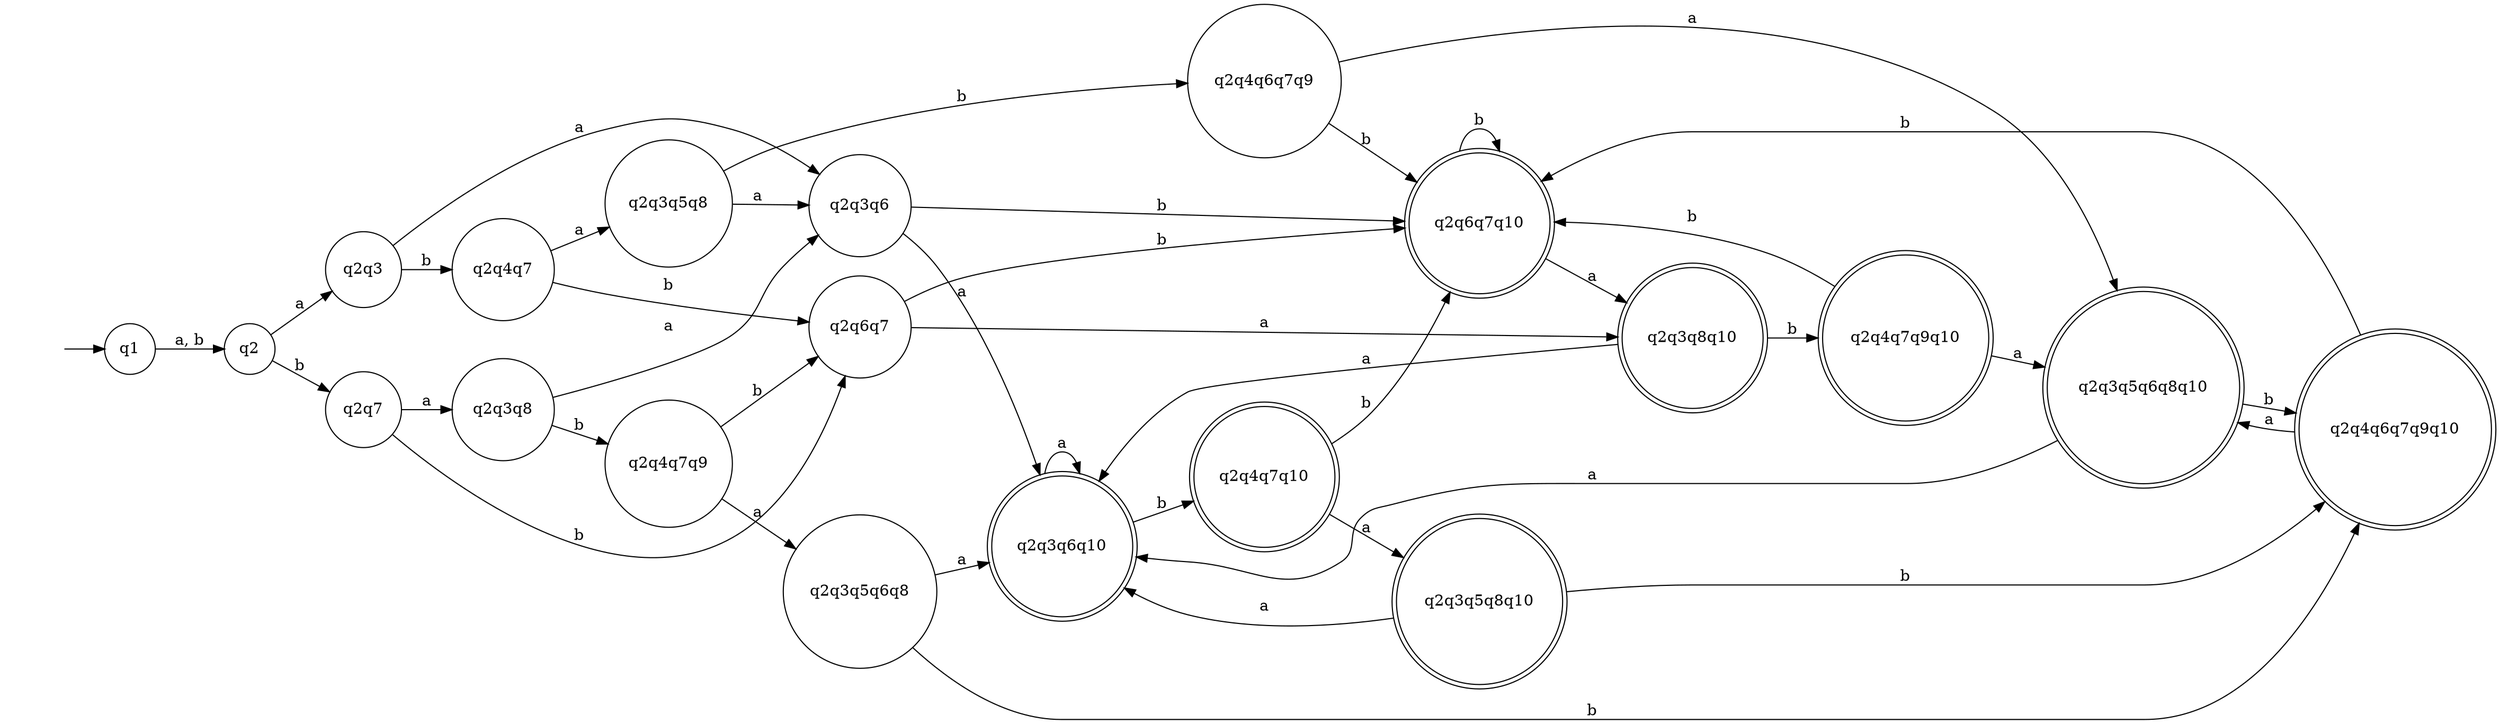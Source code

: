 digraph task3_5_dka {
    rankdir=LR;
    node [shape = doublecircle]; q2q3q6q10; q2q4q6q7q9q10; q2q3q5q6q8q10; q2q6q7q10; q2q3q8q10; q2q4q7q10; q2q3q5q8q10; q2q4q7q9q10;
    node [shape = circle];
    "" [shape = none];
    "" -> q1;
    q1 -> q2 [label="a, b"];
    q2 -> q2q3 [label="a"];
    q2 -> q2q7 [label="b"];
    q2q3 -> q2q3q6 [label="a"];
    q2q3 -> q2q4q7 [label="b"];
    q2q7 -> q2q3q8 [label="a"];
    q2q7 -> q2q6q7 [label="b"];
    q2q3q6 -> q2q3q6q10 [label="a"];
    q2q3q6 -> q2q6q7q10 [label="b"];
    q2q4q7 -> q2q3q5q8 [label="a"];
    q2q4q7 -> q2q6q7 [label="b"];
    q2q3q8 -> q2q3q6 [label="a"];
    q2q3q8 -> q2q4q7q9 [label="b"];
    q2q6q7 -> q2q3q8q10 [label="a"];
    q2q6q7 -> q2q6q7q10 [label="b"];
    q2q3q6q10 -> q2q3q6q10 [label="a"];
    q2q3q6q10 -> q2q4q7q10 [label="b"];
    q2q6q7q10 -> q2q3q8q10 [label="a"];
    q2q6q7q10 -> q2q6q7q10 [label="b"];
    q2q3q5q8 -> q2q3q6 [label="a"];
    q2q3q5q8 -> q2q4q6q7q9 [label="b"];
    q2q4q7q9 -> q2q3q5q6q8 [label="a"];
    q2q4q7q9 -> q2q6q7 [label="b"];
    q2q3q8q10 -> q2q3q6q10 [label="a"];
    q2q3q8q10 -> q2q4q7q9q10 [label="b"];
    q2q4q7q10 -> q2q3q5q8q10 [label="a"];
    q2q4q7q10 -> q2q6q7q10 [label="b"];
    q2q3q5q8q10 -> q2q3q6q10 [label="a"];
    q2q3q5q8q10 -> q2q4q6q7q9q10 [label="b"];
    q2q4q6q7q9 -> q2q3q5q6q8q10 [label="a"];
    q2q4q6q7q9 -> q2q6q7q10 [label="b"];

    q2q3q5q6q8 -> q2q3q6q10 [label="a"];
    q2q3q5q6q8 -> q2q4q6q7q9q10 [label="b"];
    q2q4q7q9q10 -> q2q3q5q6q8q10 [label="a"];
    q2q4q7q9q10 -> q2q6q7q10 [label="b"];
    q2q4q6q7q9q10 -> q2q3q5q6q8q10 [label="a"];
    q2q4q6q7q9q10 -> q2q6q7q10 [label="b"];
    q2q3q5q6q8q10 -> q2q3q6q10 [label="a"];
    q2q3q5q6q8q10 -> q2q4q6q7q9q10 [label="b"];
}